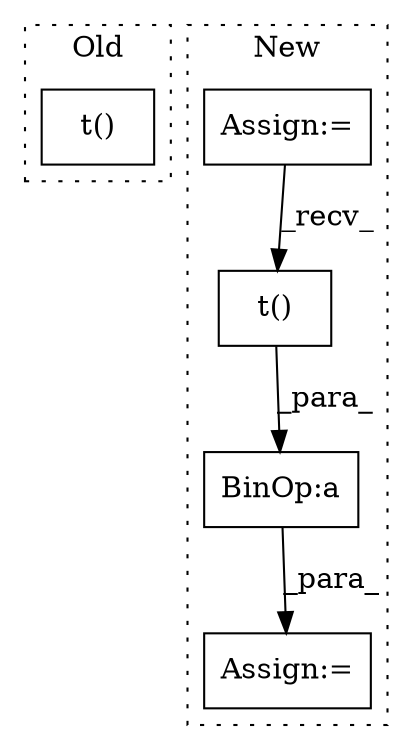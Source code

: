 digraph G {
subgraph cluster0 {
1 [label="t()" a="75" s="11216" l="62" shape="box"];
label = "Old";
style="dotted";
}
subgraph cluster1 {
2 [label="t()" a="75" s="12346" l="19" shape="box"];
3 [label="Assign:=" a="68" s="12423" l="3" shape="box"];
4 [label="BinOp:a" a="82" s="12343" l="3" shape="box"];
5 [label="Assign:=" a="68" s="12152" l="3" shape="box"];
label = "New";
style="dotted";
}
2 -> 4 [label="_para_"];
4 -> 3 [label="_para_"];
5 -> 2 [label="_recv_"];
}